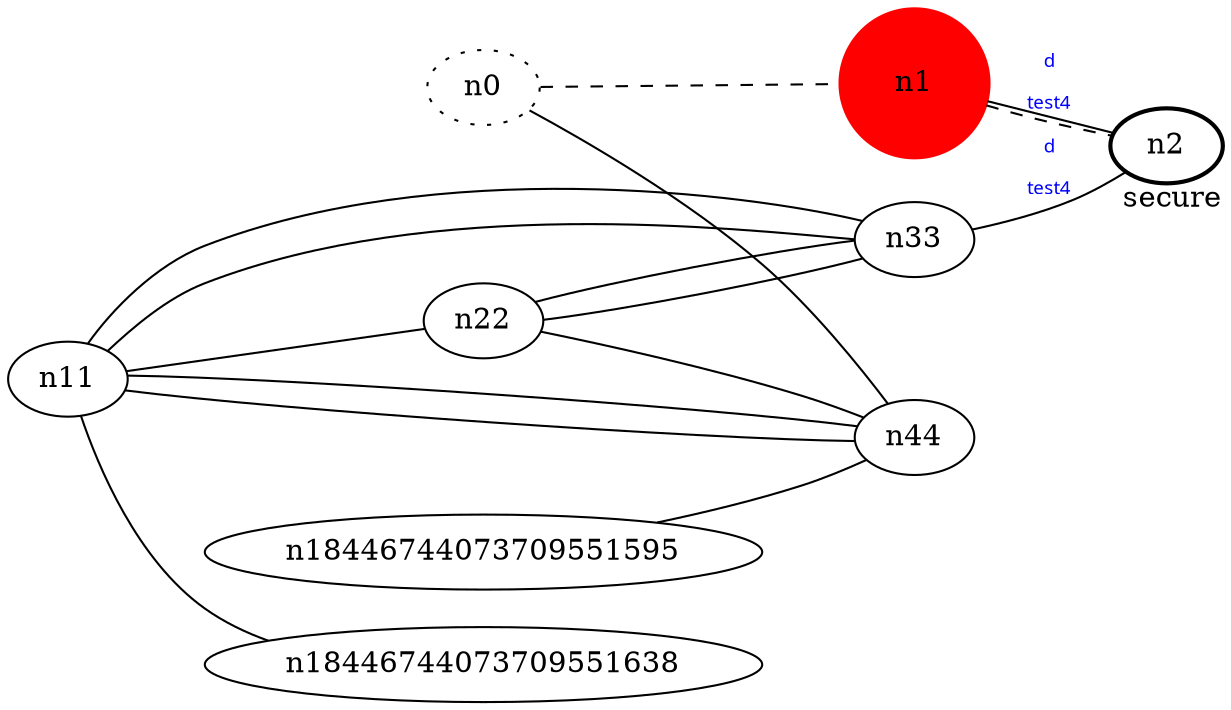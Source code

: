 graph test4 {
	rankdir=LR;
	fontcolor=blue; /* c0; c1; c0 -- c1 */
	n0 [style=dotted, fillcolor="#123456"]; // c2; c3; c2 -- c3
	n1 [height=1, width=1, color=red, style=filled];
	n2 [style=bold, xlabel="secure"];
	n0 -- n1 -- n2[style=dashed];
	n1 -- n2 [fontname="comic sans", label="d\n\l\G", fontcolor=blue, fontsize=9];
	n11 -- n22;
	n11 -- n33;
	n11 -- n44;
	n22 -- n33;
	n22 -- n44;
	n33 -- n2 [fontname="comic sans", label="d\n\l\G", fontcolor=blue, fontsize=9];
	n11 -- n18446744073709551638;
	n11 -- n33;
	n11 -- n44;
	n22 -- n33;
	n18446744073709551595 -- n44;
	n0 -- n44;
}
